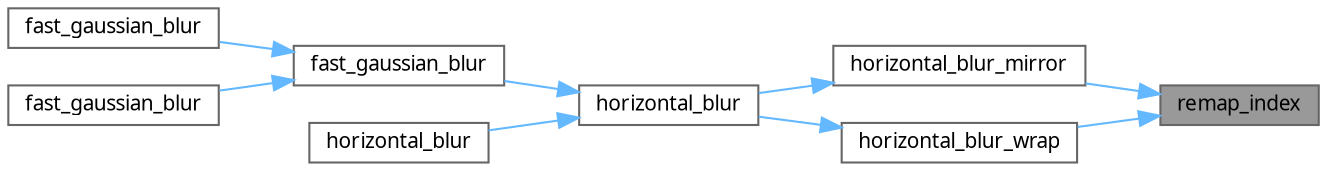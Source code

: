 digraph "remap_index"
{
 // INTERACTIVE_SVG=YES
 // LATEX_PDF_SIZE
  bgcolor="transparent";
  edge [fontname=Verdana,fontsize=10,labelfontname=Verdana,labelfontsize=10];
  node [fontname=Verdana,fontsize=10,shape=box,height=0.2,width=0.4];
  rankdir="RL";
  Node1 [id="Node000001",label="remap_index",height=0.2,width=0.4,color="gray40", fillcolor="grey60", style="filled", fontcolor="black",tooltip="Helper to compute array indices for different border policies."];
  Node1 -> Node2 [id="edge1_Node000001_Node000002",dir="back",color="steelblue1",style="solid",tooltip=" "];
  Node2 [id="Node000002",label="horizontal_blur_mirror",height=0.2,width=0.4,color="grey40", fillcolor="white", style="filled",URL="$a38960.html#af30f5af8ce044cca58c0bfe825514c43",tooltip="This function performs a single separable horizontal box blur pass with mirror border policy...."];
  Node2 -> Node3 [id="edge2_Node000002_Node000003",dir="back",color="steelblue1",style="solid",tooltip=" "];
  Node3 [id="Node000003",label="horizontal_blur",height=0.2,width=0.4,color="grey40", fillcolor="white", style="filled",URL="$a38960.html#ac2c6b7eb7fa944f2551f7ca9367bd54c",tooltip="Utility template dispatcher function for horizontal_blur. Templated by buffer data type T,..."];
  Node3 -> Node4 [id="edge3_Node000003_Node000004",dir="back",color="steelblue1",style="solid",tooltip=" "];
  Node4 [id="Node000004",label="fast_gaussian_blur",height=0.2,width=0.4,color="grey40", fillcolor="white", style="filled",URL="$a38960.html#a3aed1f2a21abcb43846f95bf0931c4c0",tooltip="This function performs a fast Gaussian blur. Templated by buffer data type T and number of passes N."];
  Node4 -> Node5 [id="edge4_Node000004_Node000005",dir="back",color="steelblue1",style="solid",tooltip=" "];
  Node5 [id="Node000005",label="fast_gaussian_blur",height=0.2,width=0.4,color="grey40", fillcolor="white", style="filled",URL="$a38960.html#a67f93aa96b4c2cb1a24f84cc13b64492",tooltip="Utility template dispatcher function for fast_gaussian_blur. Templated by buffer data type T and bord..."];
  Node4 -> Node6 [id="edge5_Node000004_Node000006",dir="back",color="steelblue1",style="solid",tooltip=" "];
  Node6 [id="Node000006",label="fast_gaussian_blur",height=0.2,width=0.4,color="grey40", fillcolor="white", style="filled",URL="$a38960.html#aa8104d5030ecfebaa17efe3b7dcab257",tooltip="Utility template dispatcher function for fast_gaussian_blur. Templated by buffer data type."];
  Node3 -> Node7 [id="edge6_Node000003_Node000007",dir="back",color="steelblue1",style="solid",tooltip=" "];
  Node7 [id="Node000007",label="horizontal_blur",height=0.2,width=0.4,color="grey40", fillcolor="white", style="filled",URL="$a38960.html#ad870aa2979b2d123774b17b26f507d07",tooltip="Utility template dispatcher function for horizontal_blur. Templated by buffer data type T and border ..."];
  Node1 -> Node8 [id="edge7_Node000001_Node000008",dir="back",color="steelblue1",style="solid",tooltip=" "];
  Node8 [id="Node000008",label="horizontal_blur_wrap",height=0.2,width=0.4,color="grey40", fillcolor="white", style="filled",URL="$a38960.html#aca99ab1cd3e76aff7d9a7f956be98712",tooltip="This function performs a single separable horizontal box blur pass with mirror border policy...."];
  Node8 -> Node3 [id="edge8_Node000008_Node000003",dir="back",color="steelblue1",style="solid",tooltip=" "];
}
